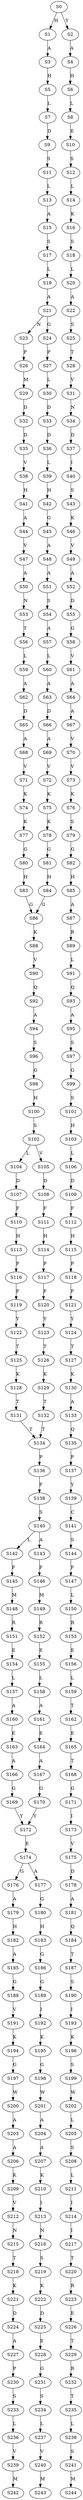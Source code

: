 strict digraph  {
	S0 -> S1 [ label = H ];
	S0 -> S2 [ label = Y ];
	S1 -> S3 [ label = A ];
	S2 -> S4 [ label = A ];
	S3 -> S5 [ label = H ];
	S4 -> S6 [ label = H ];
	S5 -> S7 [ label = L ];
	S6 -> S8 [ label = L ];
	S7 -> S9 [ label = D ];
	S8 -> S10 [ label = E ];
	S9 -> S11 [ label = S ];
	S10 -> S12 [ label = S ];
	S11 -> S13 [ label = L ];
	S12 -> S14 [ label = L ];
	S13 -> S15 [ label = A ];
	S14 -> S16 [ label = K ];
	S15 -> S17 [ label = S ];
	S16 -> S18 [ label = S ];
	S17 -> S19 [ label = L ];
	S18 -> S20 [ label = L ];
	S19 -> S21 [ label = A ];
	S20 -> S22 [ label = A ];
	S21 -> S23 [ label = N ];
	S21 -> S24 [ label = G ];
	S22 -> S25 [ label = S ];
	S23 -> S26 [ label = P ];
	S24 -> S27 [ label = P ];
	S25 -> S28 [ label = T ];
	S26 -> S29 [ label = M ];
	S27 -> S30 [ label = L ];
	S28 -> S31 [ label = V ];
	S29 -> S32 [ label = D ];
	S30 -> S33 [ label = D ];
	S31 -> S34 [ label = N ];
	S32 -> S35 [ label = D ];
	S33 -> S36 [ label = D ];
	S34 -> S37 [ label = D ];
	S35 -> S38 [ label = V ];
	S36 -> S39 [ label = L ];
	S37 -> S40 [ label = I ];
	S38 -> S41 [ label = H ];
	S39 -> S42 [ label = H ];
	S40 -> S43 [ label = S ];
	S41 -> S44 [ label = A ];
	S42 -> S45 [ label = G ];
	S43 -> S46 [ label = K ];
	S44 -> S47 [ label = V ];
	S45 -> S48 [ label = A ];
	S46 -> S49 [ label = V ];
	S47 -> S50 [ label = A ];
	S48 -> S51 [ label = A ];
	S49 -> S52 [ label = A ];
	S50 -> S53 [ label = N ];
	S51 -> S54 [ label = S ];
	S52 -> S55 [ label = D ];
	S53 -> S56 [ label = T ];
	S54 -> S57 [ label = A ];
	S55 -> S58 [ label = G ];
	S56 -> S59 [ label = L ];
	S57 -> S60 [ label = L ];
	S58 -> S61 [ label = V ];
	S59 -> S62 [ label = A ];
	S60 -> S63 [ label = A ];
	S61 -> S64 [ label = A ];
	S62 -> S65 [ label = D ];
	S63 -> S66 [ label = D ];
	S64 -> S67 [ label = A ];
	S65 -> S68 [ label = A ];
	S66 -> S69 [ label = A ];
	S67 -> S70 [ label = V ];
	S68 -> S71 [ label = V ];
	S69 -> S72 [ label = V ];
	S70 -> S73 [ label = V ];
	S71 -> S74 [ label = K ];
	S72 -> S75 [ label = K ];
	S73 -> S76 [ label = K ];
	S74 -> S77 [ label = K ];
	S75 -> S78 [ label = K ];
	S76 -> S79 [ label = S ];
	S77 -> S80 [ label = G ];
	S78 -> S81 [ label = G ];
	S79 -> S82 [ label = G ];
	S80 -> S83 [ label = H ];
	S81 -> S84 [ label = H ];
	S82 -> S85 [ label = H ];
	S83 -> S86 [ label = G ];
	S84 -> S86 [ label = G ];
	S85 -> S87 [ label = A ];
	S86 -> S88 [ label = K ];
	S87 -> S89 [ label = R ];
	S88 -> S90 [ label = V ];
	S89 -> S91 [ label = L ];
	S90 -> S92 [ label = Q ];
	S91 -> S93 [ label = Q ];
	S92 -> S94 [ label = A ];
	S93 -> S95 [ label = A ];
	S94 -> S96 [ label = S ];
	S95 -> S97 [ label = S ];
	S96 -> S98 [ label = G ];
	S97 -> S99 [ label = G ];
	S98 -> S100 [ label = H ];
	S99 -> S101 [ label = S ];
	S100 -> S102 [ label = S ];
	S101 -> S103 [ label = H ];
	S102 -> S104 [ label = L ];
	S102 -> S105 [ label = V ];
	S103 -> S106 [ label = L ];
	S104 -> S107 [ label = D ];
	S105 -> S108 [ label = D ];
	S106 -> S109 [ label = D ];
	S107 -> S110 [ label = F ];
	S108 -> S111 [ label = F ];
	S109 -> S112 [ label = F ];
	S110 -> S113 [ label = H ];
	S111 -> S114 [ label = H ];
	S112 -> S115 [ label = H ];
	S113 -> S116 [ label = P ];
	S114 -> S117 [ label = P ];
	S115 -> S118 [ label = P ];
	S116 -> S119 [ label = F ];
	S117 -> S120 [ label = F ];
	S118 -> S121 [ label = F ];
	S119 -> S122 [ label = Y ];
	S120 -> S123 [ label = Y ];
	S121 -> S124 [ label = Y ];
	S122 -> S125 [ label = T ];
	S123 -> S126 [ label = T ];
	S124 -> S127 [ label = T ];
	S125 -> S128 [ label = K ];
	S126 -> S129 [ label = K ];
	S127 -> S130 [ label = K ];
	S128 -> S131 [ label = T ];
	S129 -> S132 [ label = T ];
	S130 -> S133 [ label = A ];
	S131 -> S134 [ label = T ];
	S132 -> S134 [ label = T ];
	S133 -> S135 [ label = Q ];
	S134 -> S136 [ label = P ];
	S135 -> S137 [ label = P ];
	S136 -> S138 [ label = F ];
	S137 -> S139 [ label = Y ];
	S138 -> S140 [ label = S ];
	S139 -> S141 [ label = C ];
	S140 -> S142 [ label = L ];
	S140 -> S143 [ label = A ];
	S141 -> S144 [ label = S ];
	S142 -> S145 [ label = F ];
	S143 -> S146 [ label = F ];
	S144 -> S147 [ label = F ];
	S145 -> S148 [ label = M ];
	S146 -> S149 [ label = M ];
	S147 -> S150 [ label = L ];
	S148 -> S151 [ label = R ];
	S149 -> S152 [ label = R ];
	S150 -> S153 [ label = R ];
	S151 -> S154 [ label = E ];
	S152 -> S155 [ label = E ];
	S153 -> S156 [ label = E ];
	S154 -> S157 [ label = L ];
	S155 -> S158 [ label = L ];
	S156 -> S159 [ label = L ];
	S157 -> S160 [ label = A ];
	S158 -> S161 [ label = A ];
	S159 -> S162 [ label = T ];
	S160 -> S163 [ label = E ];
	S161 -> S164 [ label = E ];
	S162 -> S165 [ label = E ];
	S163 -> S166 [ label = A ];
	S164 -> S167 [ label = A ];
	S165 -> S168 [ label = T ];
	S166 -> S169 [ label = G ];
	S167 -> S170 [ label = G ];
	S168 -> S171 [ label = G ];
	S169 -> S172 [ label = Y ];
	S170 -> S172 [ label = Y ];
	S171 -> S173 [ label = I ];
	S172 -> S174 [ label = E ];
	S173 -> S175 [ label = V ];
	S174 -> S176 [ label = G ];
	S174 -> S177 [ label = A ];
	S175 -> S178 [ label = D ];
	S176 -> S179 [ label = A ];
	S177 -> S180 [ label = G ];
	S178 -> S181 [ label = A ];
	S179 -> S182 [ label = H ];
	S180 -> S183 [ label = H ];
	S181 -> S184 [ label = Q ];
	S182 -> S185 [ label = A ];
	S183 -> S186 [ label = G ];
	S184 -> S187 [ label = T ];
	S185 -> S188 [ label = G ];
	S186 -> S189 [ label = G ];
	S187 -> S190 [ label = S ];
	S188 -> S191 [ label = V ];
	S189 -> S192 [ label = I ];
	S190 -> S193 [ label = I ];
	S191 -> S194 [ label = K ];
	S192 -> S195 [ label = K ];
	S193 -> S196 [ label = K ];
	S194 -> S197 [ label = G ];
	S195 -> S198 [ label = G ];
	S196 -> S199 [ label = S ];
	S197 -> S200 [ label = W ];
	S198 -> S201 [ label = W ];
	S199 -> S202 [ label = W ];
	S200 -> S203 [ label = A ];
	S201 -> S204 [ label = A ];
	S202 -> S205 [ label = L ];
	S203 -> S206 [ label = A ];
	S204 -> S207 [ label = A ];
	S205 -> S208 [ label = S ];
	S206 -> S209 [ label = K ];
	S207 -> S210 [ label = K ];
	S208 -> S211 [ label = L ];
	S209 -> S212 [ label = V ];
	S210 -> S213 [ label = I ];
	S211 -> S214 [ label = I ];
	S212 -> S215 [ label = N ];
	S213 -> S216 [ label = N ];
	S214 -> S217 [ label = I ];
	S215 -> S218 [ label = T ];
	S216 -> S219 [ label = S ];
	S217 -> S220 [ label = T ];
	S218 -> S221 [ label = K ];
	S219 -> S222 [ label = K ];
	S220 -> S223 [ label = R ];
	S221 -> S224 [ label = D ];
	S222 -> S225 [ label = D ];
	S223 -> S226 [ label = E ];
	S224 -> S227 [ label = A ];
	S225 -> S228 [ label = E ];
	S226 -> S229 [ label = T ];
	S227 -> S230 [ label = P ];
	S228 -> S231 [ label = G ];
	S229 -> S232 [ label = R ];
	S230 -> S233 [ label = S ];
	S231 -> S234 [ label = S ];
	S232 -> S235 [ label = T ];
	S233 -> S236 [ label = L ];
	S234 -> S237 [ label = L ];
	S235 -> S238 [ label = L ];
	S236 -> S239 [ label = V ];
	S237 -> S240 [ label = V ];
	S238 -> S241 [ label = S ];
	S239 -> S242 [ label = M ];
	S240 -> S243 [ label = M ];
	S241 -> S244 [ label = M ];
}
